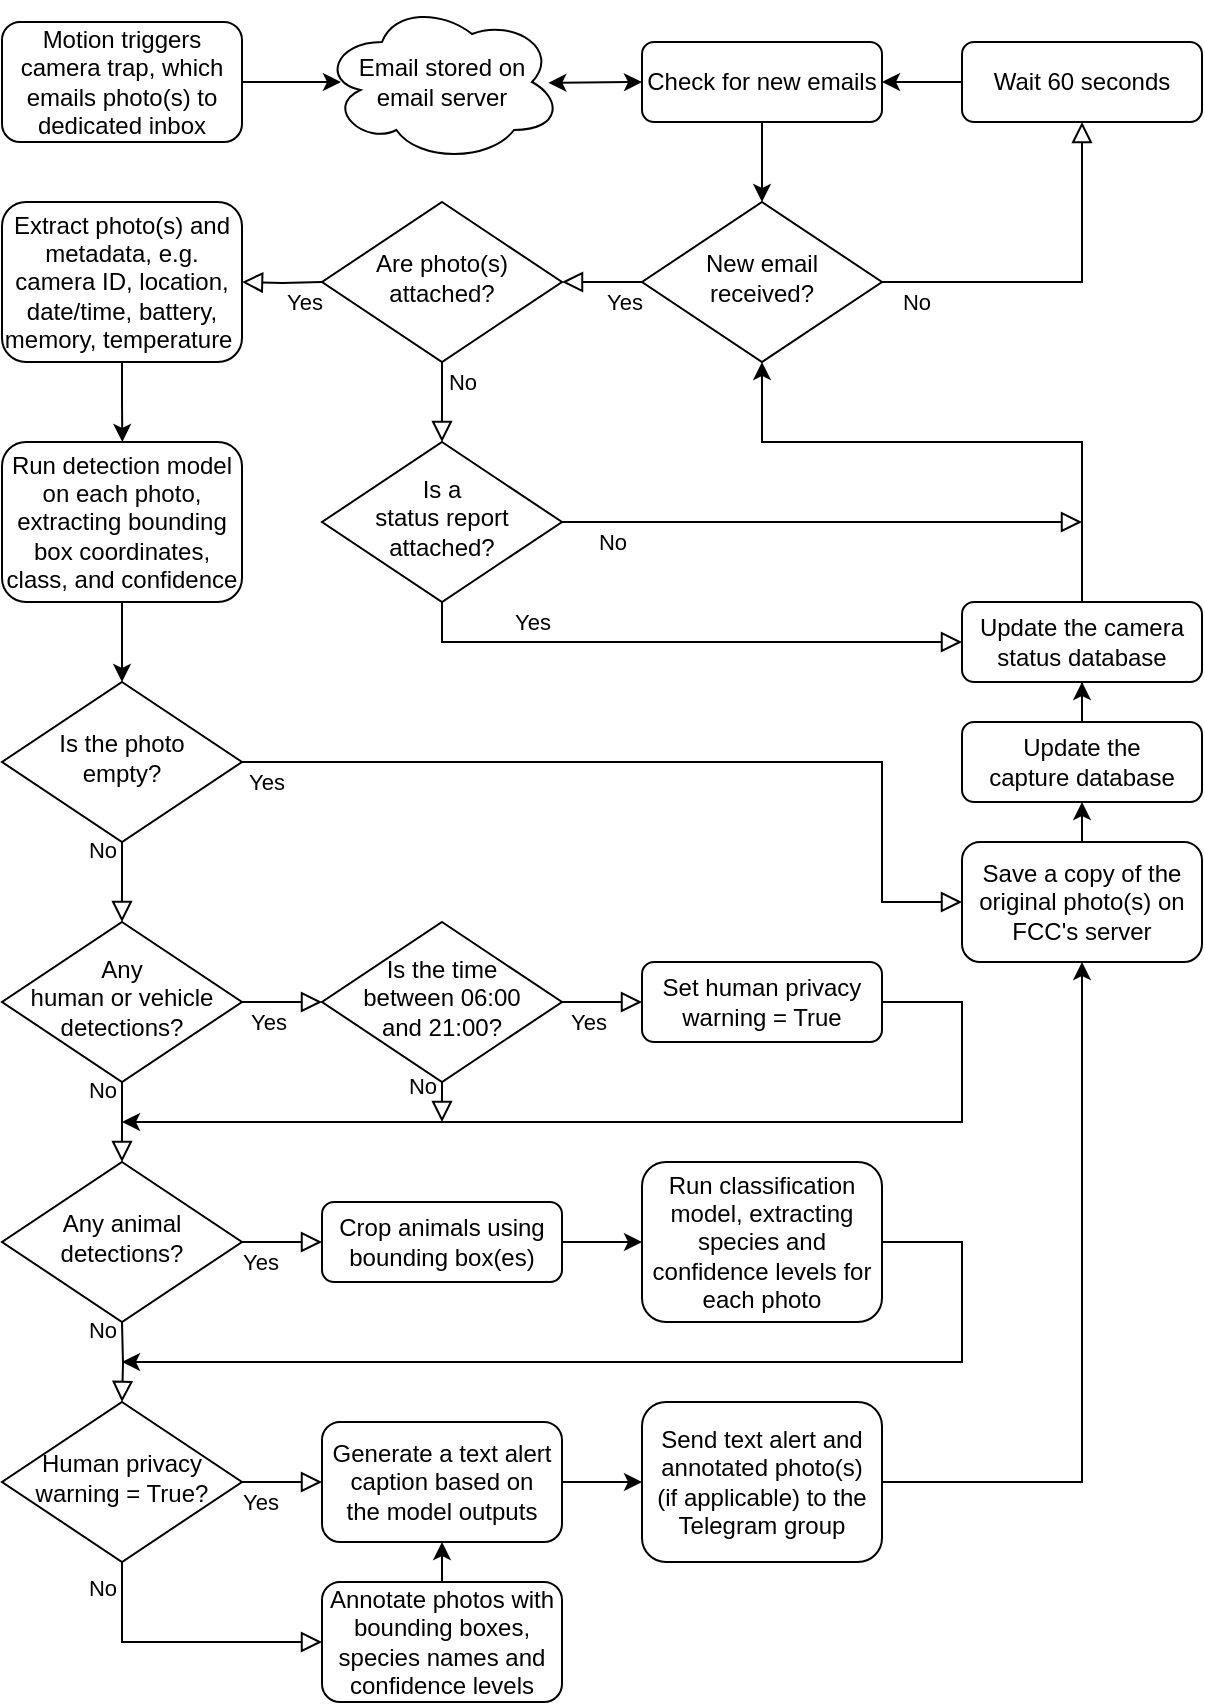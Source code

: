 <mxfile version="24.5.4" type="github">
  <diagram id="C5RBs43oDa-KdzZeNtuy" name="Page-1">
    <mxGraphModel dx="714" dy="924" grid="1" gridSize="10" guides="1" tooltips="1" connect="1" arrows="1" fold="1" page="1" pageScale="1" pageWidth="827" pageHeight="1169" math="0" shadow="0">
      <root>
        <mxCell id="WIyWlLk6GJQsqaUBKTNV-0" />
        <mxCell id="WIyWlLk6GJQsqaUBKTNV-1" parent="WIyWlLk6GJQsqaUBKTNV-0" />
        <mxCell id="tPt-htg6_U2yKYADihuf-2" value="New email received?" style="rhombus;whiteSpace=wrap;html=1;shadow=0;fontFamily=Helvetica;fontSize=12;align=center;strokeWidth=1;spacing=6;spacingTop=-4;" parent="WIyWlLk6GJQsqaUBKTNV-1" vertex="1">
          <mxGeometry x="520" y="200" width="120" height="80" as="geometry" />
        </mxCell>
        <mxCell id="tPt-htg6_U2yKYADihuf-3" style="edgeStyle=orthogonalEdgeStyle;rounded=0;orthogonalLoop=1;jettySize=auto;html=1;exitX=0;exitY=0.5;exitDx=0;exitDy=0;entryX=1;entryY=0.5;entryDx=0;entryDy=0;" parent="WIyWlLk6GJQsqaUBKTNV-1" source="tPt-htg6_U2yKYADihuf-4" target="tPt-htg6_U2yKYADihuf-11" edge="1">
          <mxGeometry relative="1" as="geometry" />
        </mxCell>
        <mxCell id="tPt-htg6_U2yKYADihuf-4" value="Wait 60 seconds" style="rounded=1;whiteSpace=wrap;html=1;fontSize=12;glass=0;strokeWidth=1;shadow=0;" parent="WIyWlLk6GJQsqaUBKTNV-1" vertex="1">
          <mxGeometry x="680" y="120" width="120" height="40" as="geometry" />
        </mxCell>
        <mxCell id="tPt-htg6_U2yKYADihuf-5" value="No" style="edgeStyle=orthogonalEdgeStyle;rounded=0;html=1;jettySize=auto;orthogonalLoop=1;fontSize=11;endArrow=block;endFill=0;endSize=8;strokeWidth=1;shadow=0;labelBackgroundColor=none;exitX=1;exitY=0.5;exitDx=0;exitDy=0;entryX=0.5;entryY=1;entryDx=0;entryDy=0;" parent="WIyWlLk6GJQsqaUBKTNV-1" source="tPt-htg6_U2yKYADihuf-2" target="tPt-htg6_U2yKYADihuf-4" edge="1">
          <mxGeometry x="-0.813" y="-10" relative="1" as="geometry">
            <mxPoint as="offset" />
            <mxPoint x="674" y="200" as="sourcePoint" />
            <mxPoint x="680" y="240" as="targetPoint" />
          </mxGeometry>
        </mxCell>
        <mxCell id="tPt-htg6_U2yKYADihuf-8" value="Motion triggers camera trap, which emails photo(s) to dedicated inbox" style="rounded=1;whiteSpace=wrap;html=1;fontSize=12;glass=0;strokeWidth=1;shadow=0;" parent="WIyWlLk6GJQsqaUBKTNV-1" vertex="1">
          <mxGeometry x="200" y="110" width="120" height="60" as="geometry" />
        </mxCell>
        <mxCell id="tPt-htg6_U2yKYADihuf-9" value="Email stored on&lt;br&gt;email server" style="ellipse;shape=cloud;whiteSpace=wrap;html=1;" parent="WIyWlLk6GJQsqaUBKTNV-1" vertex="1">
          <mxGeometry x="360" y="100" width="120" height="80" as="geometry" />
        </mxCell>
        <mxCell id="tPt-htg6_U2yKYADihuf-10" style="edgeStyle=orthogonalEdgeStyle;rounded=0;orthogonalLoop=1;jettySize=auto;html=1;exitX=0.5;exitY=1;exitDx=0;exitDy=0;entryX=0.5;entryY=0;entryDx=0;entryDy=0;" parent="WIyWlLk6GJQsqaUBKTNV-1" source="tPt-htg6_U2yKYADihuf-11" target="tPt-htg6_U2yKYADihuf-2" edge="1">
          <mxGeometry relative="1" as="geometry" />
        </mxCell>
        <mxCell id="tPt-htg6_U2yKYADihuf-11" value="Check for new emails" style="rounded=1;whiteSpace=wrap;html=1;fontSize=12;glass=0;strokeWidth=1;shadow=0;" parent="WIyWlLk6GJQsqaUBKTNV-1" vertex="1">
          <mxGeometry x="520" y="120" width="120" height="40" as="geometry" />
        </mxCell>
        <mxCell id="tPt-htg6_U2yKYADihuf-12" style="edgeStyle=orthogonalEdgeStyle;rounded=0;orthogonalLoop=1;jettySize=auto;html=1;exitX=1;exitY=0.5;exitDx=0;exitDy=0;entryX=0.079;entryY=0.5;entryDx=0;entryDy=0;entryPerimeter=0;" parent="WIyWlLk6GJQsqaUBKTNV-1" source="tPt-htg6_U2yKYADihuf-8" target="tPt-htg6_U2yKYADihuf-9" edge="1">
          <mxGeometry relative="1" as="geometry" />
        </mxCell>
        <mxCell id="tPt-htg6_U2yKYADihuf-14" value="Yes" style="rounded=0;html=1;jettySize=auto;orthogonalLoop=1;fontSize=11;endArrow=block;endFill=0;endSize=8;strokeWidth=1;shadow=0;labelBackgroundColor=none;edgeStyle=orthogonalEdgeStyle;exitX=0;exitY=0.5;exitDx=0;exitDy=0;entryX=1;entryY=0.5;entryDx=0;entryDy=0;" parent="WIyWlLk6GJQsqaUBKTNV-1" source="tPt-htg6_U2yKYADihuf-2" target="tPt-htg6_U2yKYADihuf-22" edge="1">
          <mxGeometry x="-0.534" y="10" relative="1" as="geometry">
            <mxPoint as="offset" />
            <mxPoint x="234" y="515" as="sourcePoint" />
            <mxPoint x="440" y="210" as="targetPoint" />
          </mxGeometry>
        </mxCell>
        <mxCell id="tPt-htg6_U2yKYADihuf-56" style="edgeStyle=orthogonalEdgeStyle;rounded=0;orthogonalLoop=1;jettySize=auto;html=1;exitX=1;exitY=0.5;exitDx=0;exitDy=0;entryX=0;entryY=0.5;entryDx=0;entryDy=0;" parent="WIyWlLk6GJQsqaUBKTNV-1" source="tPt-htg6_U2yKYADihuf-18" target="tPt-htg6_U2yKYADihuf-46" edge="1">
          <mxGeometry relative="1" as="geometry" />
        </mxCell>
        <mxCell id="tPt-htg6_U2yKYADihuf-18" value="Crop animals using bounding box(es)" style="rounded=1;whiteSpace=wrap;html=1;fontSize=12;glass=0;strokeWidth=1;shadow=0;" parent="WIyWlLk6GJQsqaUBKTNV-1" vertex="1">
          <mxGeometry x="360" y="700" width="120" height="40" as="geometry" />
        </mxCell>
        <mxCell id="tPt-htg6_U2yKYADihuf-58" style="edgeStyle=orthogonalEdgeStyle;rounded=0;orthogonalLoop=1;jettySize=auto;html=1;exitX=1;exitY=0.5;exitDx=0;exitDy=0;" parent="WIyWlLk6GJQsqaUBKTNV-1" source="tPt-htg6_U2yKYADihuf-19" edge="1">
          <mxGeometry relative="1" as="geometry">
            <mxPoint x="260" y="660" as="targetPoint" />
            <mxPoint x="580" y="670" as="sourcePoint" />
            <Array as="points">
              <mxPoint x="680" y="600" />
              <mxPoint x="680" y="660" />
              <mxPoint x="260" y="660" />
            </Array>
          </mxGeometry>
        </mxCell>
        <mxCell id="tPt-htg6_U2yKYADihuf-19" value="Set human privacy warning = True" style="rounded=1;whiteSpace=wrap;html=1;fontSize=12;glass=0;strokeWidth=1;shadow=0;" parent="WIyWlLk6GJQsqaUBKTNV-1" vertex="1">
          <mxGeometry x="520" y="580" width="120" height="40" as="geometry" />
        </mxCell>
        <mxCell id="tPt-htg6_U2yKYADihuf-22" value="Are photo(s) attached?" style="rhombus;whiteSpace=wrap;html=1;shadow=0;fontFamily=Helvetica;fontSize=12;align=center;strokeWidth=1;spacing=6;spacingTop=-4;" parent="WIyWlLk6GJQsqaUBKTNV-1" vertex="1">
          <mxGeometry x="360" y="200" width="120" height="80" as="geometry" />
        </mxCell>
        <mxCell id="tPt-htg6_U2yKYADihuf-23" value="Is a&lt;div&gt;status report&lt;br&gt;attached?&lt;/div&gt;" style="rhombus;whiteSpace=wrap;html=1;shadow=0;fontFamily=Helvetica;fontSize=12;align=center;strokeWidth=1;spacing=6;spacingTop=-4;" parent="WIyWlLk6GJQsqaUBKTNV-1" vertex="1">
          <mxGeometry x="360" y="320" width="120" height="80" as="geometry" />
        </mxCell>
        <mxCell id="tPt-htg6_U2yKYADihuf-24" style="edgeStyle=orthogonalEdgeStyle;rounded=0;orthogonalLoop=1;jettySize=auto;html=1;exitX=0.5;exitY=1;exitDx=0;exitDy=0;" parent="WIyWlLk6GJQsqaUBKTNV-1" source="tPt-htg6_U2yKYADihuf-2" target="tPt-htg6_U2yKYADihuf-2" edge="1">
          <mxGeometry relative="1" as="geometry" />
        </mxCell>
        <mxCell id="tPt-htg6_U2yKYADihuf-38" style="edgeStyle=orthogonalEdgeStyle;rounded=0;orthogonalLoop=1;jettySize=auto;html=1;exitX=0.5;exitY=0;exitDx=0;exitDy=0;entryX=0.5;entryY=1;entryDx=0;entryDy=0;" parent="WIyWlLk6GJQsqaUBKTNV-1" source="tPt-htg6_U2yKYADihuf-26" target="tPt-htg6_U2yKYADihuf-2" edge="1">
          <mxGeometry relative="1" as="geometry">
            <mxPoint x="740" y="300" as="targetPoint" />
            <mxPoint x="740" y="380" as="sourcePoint" />
            <Array as="points">
              <mxPoint x="740" y="320" />
              <mxPoint x="580" y="320" />
            </Array>
          </mxGeometry>
        </mxCell>
        <mxCell id="tPt-htg6_U2yKYADihuf-26" value="Update the camera&lt;br&gt;status database" style="rounded=1;whiteSpace=wrap;html=1;fontSize=12;glass=0;strokeWidth=1;shadow=0;" parent="WIyWlLk6GJQsqaUBKTNV-1" vertex="1">
          <mxGeometry x="680" y="400" width="120" height="40" as="geometry" />
        </mxCell>
        <mxCell id="tPt-htg6_U2yKYADihuf-30" value="Yes" style="rounded=0;html=1;jettySize=auto;orthogonalLoop=1;fontSize=11;endArrow=block;endFill=0;endSize=8;strokeWidth=1;shadow=0;labelBackgroundColor=none;edgeStyle=orthogonalEdgeStyle;exitX=0.5;exitY=1;exitDx=0;exitDy=0;entryX=0;entryY=0.5;entryDx=0;entryDy=0;" parent="WIyWlLk6GJQsqaUBKTNV-1" source="tPt-htg6_U2yKYADihuf-23" target="tPt-htg6_U2yKYADihuf-26" edge="1">
          <mxGeometry x="-0.534" y="10" relative="1" as="geometry">
            <mxPoint as="offset" />
            <mxPoint x="520" y="340" as="sourcePoint" />
            <mxPoint x="480" y="340" as="targetPoint" />
          </mxGeometry>
        </mxCell>
        <mxCell id="tPt-htg6_U2yKYADihuf-33" value="No" style="rounded=0;html=1;jettySize=auto;orthogonalLoop=1;fontSize=11;endArrow=block;endFill=0;endSize=8;strokeWidth=1;shadow=0;labelBackgroundColor=none;edgeStyle=orthogonalEdgeStyle;exitX=0.5;exitY=1;exitDx=0;exitDy=0;entryX=0.5;entryY=0;entryDx=0;entryDy=0;" parent="WIyWlLk6GJQsqaUBKTNV-1" source="tPt-htg6_U2yKYADihuf-22" target="tPt-htg6_U2yKYADihuf-23" edge="1">
          <mxGeometry x="-0.534" y="10" relative="1" as="geometry">
            <mxPoint as="offset" />
            <mxPoint x="530" y="270" as="sourcePoint" />
            <mxPoint x="490" y="270" as="targetPoint" />
          </mxGeometry>
        </mxCell>
        <mxCell id="tPt-htg6_U2yKYADihuf-42" style="edgeStyle=orthogonalEdgeStyle;rounded=0;orthogonalLoop=1;jettySize=auto;html=1;exitX=0.5;exitY=1;exitDx=0;exitDy=0;" parent="WIyWlLk6GJQsqaUBKTNV-1" source="tPt-htg6_U2yKYADihuf-39" edge="1">
          <mxGeometry relative="1" as="geometry">
            <mxPoint x="260.167" y="320" as="targetPoint" />
          </mxGeometry>
        </mxCell>
        <mxCell id="tPt-htg6_U2yKYADihuf-39" value="Extract photo(s) and metadata, e.g. camera ID, location, date/time, battery, memory, temperature&amp;nbsp;" style="rounded=1;whiteSpace=wrap;html=1;fontSize=12;glass=0;strokeWidth=1;shadow=0;" parent="WIyWlLk6GJQsqaUBKTNV-1" vertex="1">
          <mxGeometry x="200" y="200" width="120" height="80" as="geometry" />
        </mxCell>
        <mxCell id="tPt-htg6_U2yKYADihuf-41" value="Yes" style="rounded=0;html=1;jettySize=auto;orthogonalLoop=1;fontSize=11;endArrow=block;endFill=0;endSize=8;strokeWidth=1;shadow=0;labelBackgroundColor=none;edgeStyle=orthogonalEdgeStyle;entryX=1;entryY=0.5;entryDx=0;entryDy=0;" parent="WIyWlLk6GJQsqaUBKTNV-1" target="tPt-htg6_U2yKYADihuf-39" edge="1">
          <mxGeometry x="-0.534" y="10" relative="1" as="geometry">
            <mxPoint as="offset" />
            <mxPoint x="360" y="240" as="sourcePoint" />
            <mxPoint x="490" y="250" as="targetPoint" />
          </mxGeometry>
        </mxCell>
        <mxCell id="tPt-htg6_U2yKYADihuf-52" style="edgeStyle=orthogonalEdgeStyle;rounded=0;orthogonalLoop=1;jettySize=auto;html=1;exitX=0.5;exitY=1;exitDx=0;exitDy=0;entryX=0.5;entryY=0;entryDx=0;entryDy=0;" parent="WIyWlLk6GJQsqaUBKTNV-1" source="tPt-htg6_U2yKYADihuf-43" target="tPt-htg6_U2yKYADihuf-47" edge="1">
          <mxGeometry relative="1" as="geometry" />
        </mxCell>
        <mxCell id="tPt-htg6_U2yKYADihuf-43" value="Run detection model on each photo, extracting bounding box coordinates, class, and confidence" style="rounded=1;whiteSpace=wrap;html=1;fontSize=12;glass=0;strokeWidth=1;shadow=0;" parent="WIyWlLk6GJQsqaUBKTNV-1" vertex="1">
          <mxGeometry x="200" y="320" width="120" height="80" as="geometry" />
        </mxCell>
        <mxCell id="tPt-htg6_U2yKYADihuf-44" value="Any animal detections?" style="rhombus;whiteSpace=wrap;html=1;shadow=0;fontFamily=Helvetica;fontSize=12;align=center;strokeWidth=1;spacing=6;spacingTop=-4;" parent="WIyWlLk6GJQsqaUBKTNV-1" vertex="1">
          <mxGeometry x="200" y="680" width="120" height="80" as="geometry" />
        </mxCell>
        <mxCell id="tPt-htg6_U2yKYADihuf-45" value="Any&lt;br&gt;human or vehicle&lt;br&gt;detections?" style="rhombus;whiteSpace=wrap;html=1;shadow=0;fontFamily=Helvetica;fontSize=12;align=center;strokeWidth=1;spacing=6;spacingTop=-4;" parent="WIyWlLk6GJQsqaUBKTNV-1" vertex="1">
          <mxGeometry x="200" y="560" width="120" height="80" as="geometry" />
        </mxCell>
        <mxCell id="tPt-htg6_U2yKYADihuf-57" style="edgeStyle=orthogonalEdgeStyle;rounded=0;orthogonalLoop=1;jettySize=auto;html=1;exitX=1;exitY=0.5;exitDx=0;exitDy=0;" parent="WIyWlLk6GJQsqaUBKTNV-1" source="tPt-htg6_U2yKYADihuf-46" edge="1">
          <mxGeometry relative="1" as="geometry">
            <mxPoint x="260" y="780" as="targetPoint" />
            <mxPoint x="680" y="720" as="sourcePoint" />
            <Array as="points">
              <mxPoint x="680" y="720" />
              <mxPoint x="680" y="780" />
            </Array>
          </mxGeometry>
        </mxCell>
        <mxCell id="tPt-htg6_U2yKYADihuf-46" value="Run classification model, extracting species and confidence levels for each photo" style="rounded=1;whiteSpace=wrap;html=1;fontSize=12;glass=0;strokeWidth=1;shadow=0;" parent="WIyWlLk6GJQsqaUBKTNV-1" vertex="1">
          <mxGeometry x="520" y="680" width="120" height="80" as="geometry" />
        </mxCell>
        <mxCell id="tPt-htg6_U2yKYADihuf-47" value="Is the photo&lt;div&gt;empty?&lt;/div&gt;" style="rhombus;whiteSpace=wrap;html=1;shadow=0;fontFamily=Helvetica;fontSize=12;align=center;strokeWidth=1;spacing=6;spacingTop=-4;" parent="WIyWlLk6GJQsqaUBKTNV-1" vertex="1">
          <mxGeometry x="200" y="440" width="120" height="80" as="geometry" />
        </mxCell>
        <mxCell id="tPt-htg6_U2yKYADihuf-48" value="Yes" style="edgeStyle=orthogonalEdgeStyle;rounded=0;html=1;jettySize=auto;orthogonalLoop=1;fontSize=11;endArrow=block;endFill=0;endSize=8;strokeWidth=1;shadow=0;labelBackgroundColor=none;exitX=1;exitY=0.5;exitDx=0;exitDy=0;entryX=0;entryY=0.5;entryDx=0;entryDy=0;" parent="WIyWlLk6GJQsqaUBKTNV-1" source="tPt-htg6_U2yKYADihuf-47" target="tPt-htg6_U2yKYADihuf-73" edge="1">
          <mxGeometry x="-0.944" y="-10" relative="1" as="geometry">
            <mxPoint as="offset" />
            <mxPoint x="420" y="490" as="sourcePoint" />
            <mxPoint x="470" y="530" as="targetPoint" />
            <Array as="points">
              <mxPoint x="640" y="480" />
              <mxPoint x="640" y="550" />
            </Array>
          </mxGeometry>
        </mxCell>
        <mxCell id="tPt-htg6_U2yKYADihuf-50" style="edgeStyle=orthogonalEdgeStyle;rounded=0;orthogonalLoop=1;jettySize=auto;html=1;entryX=0.5;entryY=1;entryDx=0;entryDy=0;" parent="WIyWlLk6GJQsqaUBKTNV-1" source="tPt-htg6_U2yKYADihuf-49" target="tPt-htg6_U2yKYADihuf-26" edge="1">
          <mxGeometry relative="1" as="geometry">
            <mxPoint x="740" y="430" as="targetPoint" />
          </mxGeometry>
        </mxCell>
        <mxCell id="tPt-htg6_U2yKYADihuf-49" value="Update the capture&amp;nbsp;database" style="rounded=1;whiteSpace=wrap;html=1;fontSize=12;glass=0;strokeWidth=1;shadow=0;" parent="WIyWlLk6GJQsqaUBKTNV-1" vertex="1">
          <mxGeometry x="680" y="460" width="120" height="40" as="geometry" />
        </mxCell>
        <mxCell id="tPt-htg6_U2yKYADihuf-51" value="No" style="edgeStyle=orthogonalEdgeStyle;rounded=0;html=1;jettySize=auto;orthogonalLoop=1;fontSize=11;endArrow=block;endFill=0;endSize=8;strokeWidth=1;shadow=0;labelBackgroundColor=none;exitX=1;exitY=0.5;exitDx=0;exitDy=0;" parent="WIyWlLk6GJQsqaUBKTNV-1" source="tPt-htg6_U2yKYADihuf-23" edge="1">
          <mxGeometry x="-0.813" y="-10" relative="1" as="geometry">
            <mxPoint as="offset" />
            <mxPoint x="480" y="280" as="sourcePoint" />
            <mxPoint x="740" y="360" as="targetPoint" />
            <Array as="points">
              <mxPoint x="720" y="360" />
              <mxPoint x="720" y="360" />
            </Array>
          </mxGeometry>
        </mxCell>
        <mxCell id="tPt-htg6_U2yKYADihuf-53" value="No" style="edgeStyle=orthogonalEdgeStyle;rounded=0;html=1;jettySize=auto;orthogonalLoop=1;fontSize=11;endArrow=block;endFill=0;endSize=8;strokeWidth=1;shadow=0;labelBackgroundColor=none;exitX=0.5;exitY=1;exitDx=0;exitDy=0;entryX=0.5;entryY=0;entryDx=0;entryDy=0;" parent="WIyWlLk6GJQsqaUBKTNV-1" source="tPt-htg6_U2yKYADihuf-47" target="tPt-htg6_U2yKYADihuf-45" edge="1">
          <mxGeometry x="-0.813" y="-10" relative="1" as="geometry">
            <mxPoint as="offset" />
            <mxPoint x="420" y="520" as="sourcePoint" />
            <mxPoint x="260" y="560" as="targetPoint" />
            <Array as="points">
              <mxPoint x="260" y="530" />
            </Array>
          </mxGeometry>
        </mxCell>
        <mxCell id="tPt-htg6_U2yKYADihuf-54" value="No" style="edgeStyle=orthogonalEdgeStyle;rounded=0;html=1;jettySize=auto;orthogonalLoop=1;fontSize=11;endArrow=block;endFill=0;endSize=8;strokeWidth=1;shadow=0;labelBackgroundColor=none;exitX=0.5;exitY=1;exitDx=0;exitDy=0;entryX=0.5;entryY=0;entryDx=0;entryDy=0;" parent="WIyWlLk6GJQsqaUBKTNV-1" source="tPt-htg6_U2yKYADihuf-45" target="tPt-htg6_U2yKYADihuf-44" edge="1">
          <mxGeometry x="-0.813" y="-10" relative="1" as="geometry">
            <mxPoint as="offset" />
            <mxPoint x="260" y="765" as="sourcePoint" />
            <mxPoint x="260" y="805" as="targetPoint" />
            <Array as="points" />
          </mxGeometry>
        </mxCell>
        <mxCell id="tPt-htg6_U2yKYADihuf-55" value="Yes" style="edgeStyle=orthogonalEdgeStyle;rounded=0;html=1;jettySize=auto;orthogonalLoop=1;fontSize=11;endArrow=block;endFill=0;endSize=8;strokeWidth=1;shadow=0;labelBackgroundColor=none;entryX=0;entryY=0.5;entryDx=0;entryDy=0;exitX=1;exitY=0.5;exitDx=0;exitDy=0;" parent="WIyWlLk6GJQsqaUBKTNV-1" source="tPt-htg6_U2yKYADihuf-44" target="tPt-htg6_U2yKYADihuf-18" edge="1">
          <mxGeometry x="-0.538" y="-10" relative="1" as="geometry">
            <mxPoint as="offset" />
            <mxPoint x="320.0" y="679.84" as="sourcePoint" />
            <mxPoint x="358.68" y="680" as="targetPoint" />
            <Array as="points" />
          </mxGeometry>
        </mxCell>
        <mxCell id="tPt-htg6_U2yKYADihuf-59" value="Yes" style="edgeStyle=orthogonalEdgeStyle;rounded=0;html=1;jettySize=auto;orthogonalLoop=1;fontSize=11;endArrow=block;endFill=0;endSize=8;strokeWidth=1;shadow=0;labelBackgroundColor=none;exitX=1;exitY=0.5;exitDx=0;exitDy=0;" parent="WIyWlLk6GJQsqaUBKTNV-1" source="tPt-htg6_U2yKYADihuf-45" edge="1">
          <mxGeometry x="-0.37" y="-10" relative="1" as="geometry">
            <mxPoint as="offset" />
            <mxPoint x="331" y="490" as="sourcePoint" />
            <mxPoint x="360" y="600" as="targetPoint" />
            <Array as="points" />
          </mxGeometry>
        </mxCell>
        <mxCell id="tPt-htg6_U2yKYADihuf-60" value="Is the time&lt;div&gt;between 06:00&lt;/div&gt;&lt;div&gt;and 21:00?&lt;/div&gt;" style="rhombus;whiteSpace=wrap;html=1;shadow=0;fontFamily=Helvetica;fontSize=12;align=center;strokeWidth=1;spacing=6;spacingTop=-4;" parent="WIyWlLk6GJQsqaUBKTNV-1" vertex="1">
          <mxGeometry x="360" y="560" width="120" height="80" as="geometry" />
        </mxCell>
        <mxCell id="tPt-htg6_U2yKYADihuf-61" value="Yes" style="edgeStyle=orthogonalEdgeStyle;rounded=0;html=1;jettySize=auto;orthogonalLoop=1;fontSize=11;endArrow=block;endFill=0;endSize=8;strokeWidth=1;shadow=0;labelBackgroundColor=none;exitX=1;exitY=0.5;exitDx=0;exitDy=0;entryX=0;entryY=0.5;entryDx=0;entryDy=0;" parent="WIyWlLk6GJQsqaUBKTNV-1" source="tPt-htg6_U2yKYADihuf-60" target="tPt-htg6_U2yKYADihuf-19" edge="1">
          <mxGeometry x="-0.37" y="-10" relative="1" as="geometry">
            <mxPoint as="offset" />
            <mxPoint x="480" y="570" as="sourcePoint" />
            <mxPoint x="520" y="570" as="targetPoint" />
            <Array as="points" />
          </mxGeometry>
        </mxCell>
        <mxCell id="tPt-htg6_U2yKYADihuf-62" value="No" style="edgeStyle=orthogonalEdgeStyle;rounded=0;html=1;jettySize=auto;orthogonalLoop=1;fontSize=11;endArrow=block;endFill=0;endSize=8;strokeWidth=1;shadow=0;labelBackgroundColor=none;exitX=0.5;exitY=1;exitDx=0;exitDy=0;" parent="WIyWlLk6GJQsqaUBKTNV-1" source="tPt-htg6_U2yKYADihuf-60" edge="1">
          <mxGeometry x="-0.813" y="-10" relative="1" as="geometry">
            <mxPoint as="offset" />
            <mxPoint x="270" y="650" as="sourcePoint" />
            <mxPoint x="420" y="660" as="targetPoint" />
            <Array as="points" />
          </mxGeometry>
        </mxCell>
        <mxCell id="tPt-htg6_U2yKYADihuf-63" value="Human privacy warning = True?" style="rhombus;whiteSpace=wrap;html=1;shadow=0;fontFamily=Helvetica;fontSize=12;align=center;strokeWidth=1;spacing=6;spacingTop=-4;" parent="WIyWlLk6GJQsqaUBKTNV-1" vertex="1">
          <mxGeometry x="200" y="800" width="120" height="80" as="geometry" />
        </mxCell>
        <mxCell id="tPt-htg6_U2yKYADihuf-64" value="No" style="edgeStyle=orthogonalEdgeStyle;rounded=0;html=1;jettySize=auto;orthogonalLoop=1;fontSize=11;endArrow=block;endFill=0;endSize=8;strokeWidth=1;shadow=0;labelBackgroundColor=none;entryX=0.5;entryY=0;entryDx=0;entryDy=0;" parent="WIyWlLk6GJQsqaUBKTNV-1" target="tPt-htg6_U2yKYADihuf-63" edge="1">
          <mxGeometry x="-0.813" y="-10" relative="1" as="geometry">
            <mxPoint as="offset" />
            <mxPoint x="260" y="760" as="sourcePoint" />
            <mxPoint x="270" y="690" as="targetPoint" />
            <Array as="points" />
          </mxGeometry>
        </mxCell>
        <mxCell id="tPt-htg6_U2yKYADihuf-65" value="No" style="edgeStyle=orthogonalEdgeStyle;rounded=0;html=1;jettySize=auto;orthogonalLoop=1;fontSize=11;endArrow=block;endFill=0;endSize=8;strokeWidth=1;shadow=0;labelBackgroundColor=none;entryX=0;entryY=0.5;entryDx=0;entryDy=0;" parent="WIyWlLk6GJQsqaUBKTNV-1" target="tPt-htg6_U2yKYADihuf-67" edge="1">
          <mxGeometry x="-0.813" y="-10" relative="1" as="geometry">
            <mxPoint as="offset" />
            <mxPoint x="260" y="880" as="sourcePoint" />
            <mxPoint x="320" y="910" as="targetPoint" />
            <Array as="points">
              <mxPoint x="260" y="920" />
            </Array>
          </mxGeometry>
        </mxCell>
        <mxCell id="tPt-htg6_U2yKYADihuf-70" style="edgeStyle=orthogonalEdgeStyle;rounded=0;orthogonalLoop=1;jettySize=auto;html=1;exitX=0.5;exitY=0;exitDx=0;exitDy=0;entryX=0.5;entryY=1;entryDx=0;entryDy=0;" parent="WIyWlLk6GJQsqaUBKTNV-1" source="tPt-htg6_U2yKYADihuf-67" target="tPt-htg6_U2yKYADihuf-68" edge="1">
          <mxGeometry relative="1" as="geometry" />
        </mxCell>
        <mxCell id="tPt-htg6_U2yKYADihuf-67" value="Annotate photos with bounding boxes, species names and confidence levels" style="rounded=1;whiteSpace=wrap;html=1;fontSize=12;glass=0;strokeWidth=1;shadow=0;" parent="WIyWlLk6GJQsqaUBKTNV-1" vertex="1">
          <mxGeometry x="360" y="890" width="120" height="60" as="geometry" />
        </mxCell>
        <mxCell id="tPt-htg6_U2yKYADihuf-72" style="edgeStyle=orthogonalEdgeStyle;rounded=0;orthogonalLoop=1;jettySize=auto;html=1;exitX=1;exitY=0.5;exitDx=0;exitDy=0;entryX=0;entryY=0.5;entryDx=0;entryDy=0;" parent="WIyWlLk6GJQsqaUBKTNV-1" source="tPt-htg6_U2yKYADihuf-68" target="tPt-htg6_U2yKYADihuf-71" edge="1">
          <mxGeometry relative="1" as="geometry" />
        </mxCell>
        <mxCell id="tPt-htg6_U2yKYADihuf-68" value="Generate a text alert caption based on&lt;br&gt;the model outputs" style="rounded=1;whiteSpace=wrap;html=1;fontSize=12;glass=0;strokeWidth=1;shadow=0;" parent="WIyWlLk6GJQsqaUBKTNV-1" vertex="1">
          <mxGeometry x="360" y="810" width="120" height="60" as="geometry" />
        </mxCell>
        <mxCell id="tPt-htg6_U2yKYADihuf-69" value="Yes" style="edgeStyle=orthogonalEdgeStyle;rounded=0;html=1;jettySize=auto;orthogonalLoop=1;fontSize=11;endArrow=block;endFill=0;endSize=8;strokeWidth=1;shadow=0;labelBackgroundColor=none;entryX=0;entryY=0.5;entryDx=0;entryDy=0;exitX=1;exitY=0.5;exitDx=0;exitDy=0;" parent="WIyWlLk6GJQsqaUBKTNV-1" source="tPt-htg6_U2yKYADihuf-63" target="tPt-htg6_U2yKYADihuf-68" edge="1">
          <mxGeometry x="-0.538" y="-10" relative="1" as="geometry">
            <mxPoint as="offset" />
            <mxPoint x="330" y="730" as="sourcePoint" />
            <mxPoint x="370" y="690" as="targetPoint" />
            <Array as="points" />
          </mxGeometry>
        </mxCell>
        <mxCell id="tPt-htg6_U2yKYADihuf-74" style="edgeStyle=orthogonalEdgeStyle;rounded=0;orthogonalLoop=1;jettySize=auto;html=1;exitX=1;exitY=0.5;exitDx=0;exitDy=0;entryX=0.5;entryY=1;entryDx=0;entryDy=0;" parent="WIyWlLk6GJQsqaUBKTNV-1" source="tPt-htg6_U2yKYADihuf-71" target="tPt-htg6_U2yKYADihuf-73" edge="1">
          <mxGeometry relative="1" as="geometry">
            <mxPoint x="740" y="540" as="targetPoint" />
          </mxGeometry>
        </mxCell>
        <mxCell id="tPt-htg6_U2yKYADihuf-71" value="Send text alert and annotated photo(s)&lt;br&gt;(if applicable) to the Telegram group" style="rounded=1;whiteSpace=wrap;html=1;fontSize=12;glass=0;strokeWidth=1;shadow=0;" parent="WIyWlLk6GJQsqaUBKTNV-1" vertex="1">
          <mxGeometry x="520" y="800" width="120" height="80" as="geometry" />
        </mxCell>
        <mxCell id="tPt-htg6_U2yKYADihuf-75" style="edgeStyle=orthogonalEdgeStyle;rounded=0;orthogonalLoop=1;jettySize=auto;html=1;exitX=0.5;exitY=0;exitDx=0;exitDy=0;entryX=0.5;entryY=1;entryDx=0;entryDy=0;" parent="WIyWlLk6GJQsqaUBKTNV-1" source="tPt-htg6_U2yKYADihuf-73" target="tPt-htg6_U2yKYADihuf-49" edge="1">
          <mxGeometry relative="1" as="geometry" />
        </mxCell>
        <mxCell id="tPt-htg6_U2yKYADihuf-73" value="Save a copy of the original photo(s) on FCC&#39;s server" style="rounded=1;whiteSpace=wrap;html=1;fontSize=12;glass=0;strokeWidth=1;shadow=0;" parent="WIyWlLk6GJQsqaUBKTNV-1" vertex="1">
          <mxGeometry x="680" y="520" width="120" height="60" as="geometry" />
        </mxCell>
        <mxCell id="tPt-htg6_U2yKYADihuf-81" value="" style="endArrow=classic;startArrow=classic;html=1;rounded=0;entryX=0;entryY=0.5;entryDx=0;entryDy=0;exitX=0.943;exitY=0.505;exitDx=0;exitDy=0;exitPerimeter=0;" parent="WIyWlLk6GJQsqaUBKTNV-1" source="tPt-htg6_U2yKYADihuf-9" target="tPt-htg6_U2yKYADihuf-11" edge="1">
          <mxGeometry width="50" height="50" relative="1" as="geometry">
            <mxPoint x="300" y="240" as="sourcePoint" />
            <mxPoint x="350" y="190" as="targetPoint" />
          </mxGeometry>
        </mxCell>
      </root>
    </mxGraphModel>
  </diagram>
</mxfile>
